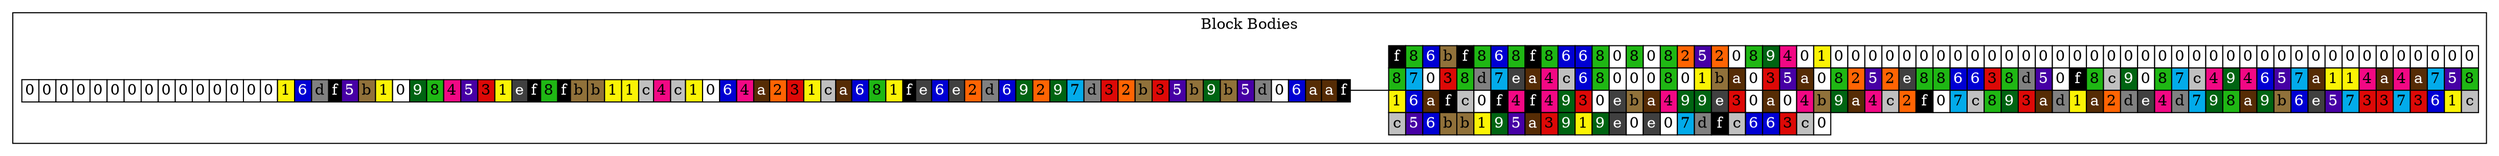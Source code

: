 digraph trie {
		rankdir=LR;
		node [shape=none margin=0 width=0 height=0]
		edge [dir = none headport=w tailport=e]
	subgraph cluster_0 {
			label = "Block Bodies";
			color = black;

	k_24 [label=<
	<table border="0" color="#000000" cellborder="1" cellspacing="0">
	<tr>		<td bgcolor="#FFFFFF"><font color="#000000">0</font></td>
				<td bgcolor="#FFFFFF"><font color="#000000">0</font></td>
				<td bgcolor="#FFFFFF"><font color="#000000">0</font></td>
				<td bgcolor="#FFFFFF"><font color="#000000">0</font></td>
				<td bgcolor="#FFFFFF"><font color="#000000">0</font></td>
				<td bgcolor="#FFFFFF"><font color="#000000">0</font></td>
				<td bgcolor="#FFFFFF"><font color="#000000">0</font></td>
				<td bgcolor="#FFFFFF"><font color="#000000">0</font></td>
				<td bgcolor="#FFFFFF"><font color="#000000">0</font></td>
				<td bgcolor="#FFFFFF"><font color="#000000">0</font></td>
				<td bgcolor="#FFFFFF"><font color="#000000">0</font></td>
				<td bgcolor="#FFFFFF"><font color="#000000">0</font></td>
				<td bgcolor="#FFFFFF"><font color="#000000">0</font></td>
				<td bgcolor="#FFFFFF"><font color="#000000">0</font></td>
				<td bgcolor="#FFFFFF"><font color="#000000">0</font></td>
				<td bgcolor="#FBF305"><font color="#000000">1</font></td>
				<td bgcolor="#0000D3"><font color="#FFFFFF">6</font></td>
				<td bgcolor="#808080"><font color="#000000">d</font></td>
				<td bgcolor="#000000"><font color="#FFFFFF">f</font></td>
				<td bgcolor="#4700A5"><font color="#FFFFFF">5</font></td>
				<td bgcolor="#90713A"><font color="#000000">b</font></td>
				<td bgcolor="#FBF305"><font color="#000000">1</font></td>
				<td bgcolor="#FFFFFF"><font color="#000000">0</font></td>
				<td bgcolor="#006412"><font color="#FFFFFF">9</font></td>
				<td bgcolor="#1FB714"><font color="#000000">8</font></td>
				<td bgcolor="#F20884"><font color="#000000">4</font></td>
				<td bgcolor="#4700A5"><font color="#FFFFFF">5</font></td>
				<td bgcolor="#DD0907"><font color="#000000">3</font></td>
				<td bgcolor="#FBF305"><font color="#000000">1</font></td>
				<td bgcolor="#404040"><font color="#FFFFFF">e</font></td>
				<td bgcolor="#000000"><font color="#FFFFFF">f</font></td>
				<td bgcolor="#1FB714"><font color="#000000">8</font></td>
				<td bgcolor="#000000"><font color="#FFFFFF">f</font></td>
				<td bgcolor="#90713A"><font color="#000000">b</font></td>
				<td bgcolor="#90713A"><font color="#000000">b</font></td>
				<td bgcolor="#FBF305"><font color="#000000">1</font></td>
				<td bgcolor="#FBF305"><font color="#000000">1</font></td>
				<td bgcolor="#C0C0C0"><font color="#000000">c</font></td>
				<td bgcolor="#F20884"><font color="#000000">4</font></td>
				<td bgcolor="#C0C0C0"><font color="#000000">c</font></td>
				<td bgcolor="#FBF305"><font color="#000000">1</font></td>
				<td bgcolor="#FFFFFF"><font color="#000000">0</font></td>
				<td bgcolor="#0000D3"><font color="#FFFFFF">6</font></td>
				<td bgcolor="#F20884"><font color="#000000">4</font></td>
				<td bgcolor="#562C05"><font color="#FFFFFF">a</font></td>
				<td bgcolor="#FF6403"><font color="#000000">2</font></td>
				<td bgcolor="#DD0907"><font color="#000000">3</font></td>
				<td bgcolor="#FBF305"><font color="#000000">1</font></td>
				<td bgcolor="#C0C0C0"><font color="#000000">c</font></td>
				<td bgcolor="#562C05"><font color="#FFFFFF">a</font></td>
				<td bgcolor="#0000D3"><font color="#FFFFFF">6</font></td>
				<td bgcolor="#1FB714"><font color="#000000">8</font></td>
				<td bgcolor="#FBF305"><font color="#000000">1</font></td>
				<td bgcolor="#000000"><font color="#FFFFFF">f</font></td>
				<td bgcolor="#404040"><font color="#FFFFFF">e</font></td>
				<td bgcolor="#0000D3"><font color="#FFFFFF">6</font></td>
				<td bgcolor="#404040"><font color="#FFFFFF">e</font></td>
				<td bgcolor="#FF6403"><font color="#000000">2</font></td>
				<td bgcolor="#808080"><font color="#000000">d</font></td>
				<td bgcolor="#0000D3"><font color="#FFFFFF">6</font></td>
				<td bgcolor="#006412"><font color="#FFFFFF">9</font></td>
				<td bgcolor="#FF6403"><font color="#000000">2</font></td>
				<td bgcolor="#006412"><font color="#FFFFFF">9</font></td>
				<td bgcolor="#02ABEA"><font color="#000000">7</font></td>
				<td bgcolor="#808080"><font color="#000000">d</font></td>
				<td bgcolor="#DD0907"><font color="#000000">3</font></td>
				<td bgcolor="#FF6403"><font color="#000000">2</font></td>
				<td bgcolor="#90713A"><font color="#000000">b</font></td>
				<td bgcolor="#DD0907"><font color="#000000">3</font></td>
				<td bgcolor="#4700A5"><font color="#FFFFFF">5</font></td>
				<td bgcolor="#90713A"><font color="#000000">b</font></td>
				<td bgcolor="#006412"><font color="#FFFFFF">9</font></td>
				<td bgcolor="#90713A"><font color="#000000">b</font></td>
				<td bgcolor="#4700A5"><font color="#FFFFFF">5</font></td>
				<td bgcolor="#808080"><font color="#000000">d</font></td>
				<td bgcolor="#FFFFFF"><font color="#000000">0</font></td>
				<td bgcolor="#0000D3"><font color="#FFFFFF">6</font></td>
				<td bgcolor="#562C05"><font color="#FFFFFF">a</font></td>
				<td bgcolor="#562C05"><font color="#FFFFFF">a</font></td>
				<td bgcolor="#000000"><font color="#FFFFFF">f</font></td>
		
	</tr></table>
	>];
	
	v_24 [label=<
	<table border="0" color="#000000" cellborder="1" cellspacing="0">
			<tr>		<td bgcolor="#000000"><font color="#FFFFFF">f</font></td>
						<td bgcolor="#1FB714"><font color="#000000">8</font></td>
						<td bgcolor="#0000D3"><font color="#FFFFFF">6</font></td>
						<td bgcolor="#90713A"><font color="#000000">b</font></td>
						<td bgcolor="#000000"><font color="#FFFFFF">f</font></td>
						<td bgcolor="#1FB714"><font color="#000000">8</font></td>
						<td bgcolor="#0000D3"><font color="#FFFFFF">6</font></td>
						<td bgcolor="#1FB714"><font color="#000000">8</font></td>
						<td bgcolor="#000000"><font color="#FFFFFF">f</font></td>
						<td bgcolor="#1FB714"><font color="#000000">8</font></td>
						<td bgcolor="#0000D3"><font color="#FFFFFF">6</font></td>
						<td bgcolor="#0000D3"><font color="#FFFFFF">6</font></td>
						<td bgcolor="#1FB714"><font color="#000000">8</font></td>
						<td bgcolor="#FFFFFF"><font color="#000000">0</font></td>
						<td bgcolor="#1FB714"><font color="#000000">8</font></td>
						<td bgcolor="#FFFFFF"><font color="#000000">0</font></td>
						<td bgcolor="#1FB714"><font color="#000000">8</font></td>
						<td bgcolor="#FF6403"><font color="#000000">2</font></td>
						<td bgcolor="#4700A5"><font color="#FFFFFF">5</font></td>
						<td bgcolor="#FF6403"><font color="#000000">2</font></td>
						<td bgcolor="#FFFFFF"><font color="#000000">0</font></td>
						<td bgcolor="#1FB714"><font color="#000000">8</font></td>
						<td bgcolor="#006412"><font color="#FFFFFF">9</font></td>
						<td bgcolor="#F20884"><font color="#000000">4</font></td>
						<td bgcolor="#FFFFFF"><font color="#000000">0</font></td>
						<td bgcolor="#FBF305"><font color="#000000">1</font></td>
						<td bgcolor="#FFFFFF"><font color="#000000">0</font></td>
						<td bgcolor="#FFFFFF"><font color="#000000">0</font></td>
						<td bgcolor="#FFFFFF"><font color="#000000">0</font></td>
						<td bgcolor="#FFFFFF"><font color="#000000">0</font></td>
						<td bgcolor="#FFFFFF"><font color="#000000">0</font></td>
						<td bgcolor="#FFFFFF"><font color="#000000">0</font></td>
						<td bgcolor="#FFFFFF"><font color="#000000">0</font></td>
						<td bgcolor="#FFFFFF"><font color="#000000">0</font></td>
						<td bgcolor="#FFFFFF"><font color="#000000">0</font></td>
						<td bgcolor="#FFFFFF"><font color="#000000">0</font></td>
						<td bgcolor="#FFFFFF"><font color="#000000">0</font></td>
						<td bgcolor="#FFFFFF"><font color="#000000">0</font></td>
						<td bgcolor="#FFFFFF"><font color="#000000">0</font></td>
						<td bgcolor="#FFFFFF"><font color="#000000">0</font></td>
						<td bgcolor="#FFFFFF"><font color="#000000">0</font></td>
						<td bgcolor="#FFFFFF"><font color="#000000">0</font></td>
						<td bgcolor="#FFFFFF"><font color="#000000">0</font></td>
						<td bgcolor="#FFFFFF"><font color="#000000">0</font></td>
						<td bgcolor="#FFFFFF"><font color="#000000">0</font></td>
						<td bgcolor="#FFFFFF"><font color="#000000">0</font></td>
						<td bgcolor="#FFFFFF"><font color="#000000">0</font></td>
						<td bgcolor="#FFFFFF"><font color="#000000">0</font></td>
						<td bgcolor="#FFFFFF"><font color="#000000">0</font></td>
						<td bgcolor="#FFFFFF"><font color="#000000">0</font></td>
						<td bgcolor="#FFFFFF"><font color="#000000">0</font></td>
						<td bgcolor="#FFFFFF"><font color="#000000">0</font></td>
						<td bgcolor="#FFFFFF"><font color="#000000">0</font></td>
						<td bgcolor="#FFFFFF"><font color="#000000">0</font></td>
						<td bgcolor="#FFFFFF"><font color="#000000">0</font></td>
						<td bgcolor="#FFFFFF"><font color="#000000">0</font></td>
						<td bgcolor="#FFFFFF"><font color="#000000">0</font></td>
						<td bgcolor="#FFFFFF"><font color="#000000">0</font></td>
						<td bgcolor="#FFFFFF"><font color="#000000">0</font></td>
						<td bgcolor="#FFFFFF"><font color="#000000">0</font></td>
						<td bgcolor="#FFFFFF"><font color="#000000">0</font></td>
						<td bgcolor="#FFFFFF"><font color="#000000">0</font></td>
						<td bgcolor="#FFFFFF"><font color="#000000">0</font></td>
						<td bgcolor="#FFFFFF"><font color="#000000">0</font></td>
				</tr>
				<tr>		<td bgcolor="#1FB714"><font color="#000000">8</font></td>
						<td bgcolor="#02ABEA"><font color="#000000">7</font></td>
						<td bgcolor="#FFFFFF"><font color="#000000">0</font></td>
						<td bgcolor="#DD0907"><font color="#000000">3</font></td>
						<td bgcolor="#1FB714"><font color="#000000">8</font></td>
						<td bgcolor="#808080"><font color="#000000">d</font></td>
						<td bgcolor="#02ABEA"><font color="#000000">7</font></td>
						<td bgcolor="#404040"><font color="#FFFFFF">e</font></td>
						<td bgcolor="#562C05"><font color="#FFFFFF">a</font></td>
						<td bgcolor="#F20884"><font color="#000000">4</font></td>
						<td bgcolor="#C0C0C0"><font color="#000000">c</font></td>
						<td bgcolor="#0000D3"><font color="#FFFFFF">6</font></td>
						<td bgcolor="#1FB714"><font color="#000000">8</font></td>
						<td bgcolor="#FFFFFF"><font color="#000000">0</font></td>
						<td bgcolor="#FFFFFF"><font color="#000000">0</font></td>
						<td bgcolor="#FFFFFF"><font color="#000000">0</font></td>
						<td bgcolor="#1FB714"><font color="#000000">8</font></td>
						<td bgcolor="#FFFFFF"><font color="#000000">0</font></td>
						<td bgcolor="#FBF305"><font color="#000000">1</font></td>
						<td bgcolor="#90713A"><font color="#000000">b</font></td>
						<td bgcolor="#562C05"><font color="#FFFFFF">a</font></td>
						<td bgcolor="#FFFFFF"><font color="#000000">0</font></td>
						<td bgcolor="#DD0907"><font color="#000000">3</font></td>
						<td bgcolor="#4700A5"><font color="#FFFFFF">5</font></td>
						<td bgcolor="#562C05"><font color="#FFFFFF">a</font></td>
						<td bgcolor="#FFFFFF"><font color="#000000">0</font></td>
						<td bgcolor="#1FB714"><font color="#000000">8</font></td>
						<td bgcolor="#FF6403"><font color="#000000">2</font></td>
						<td bgcolor="#4700A5"><font color="#FFFFFF">5</font></td>
						<td bgcolor="#FF6403"><font color="#000000">2</font></td>
						<td bgcolor="#404040"><font color="#FFFFFF">e</font></td>
						<td bgcolor="#1FB714"><font color="#000000">8</font></td>
						<td bgcolor="#1FB714"><font color="#000000">8</font></td>
						<td bgcolor="#0000D3"><font color="#FFFFFF">6</font></td>
						<td bgcolor="#0000D3"><font color="#FFFFFF">6</font></td>
						<td bgcolor="#DD0907"><font color="#000000">3</font></td>
						<td bgcolor="#1FB714"><font color="#000000">8</font></td>
						<td bgcolor="#808080"><font color="#000000">d</font></td>
						<td bgcolor="#4700A5"><font color="#FFFFFF">5</font></td>
						<td bgcolor="#FFFFFF"><font color="#000000">0</font></td>
						<td bgcolor="#000000"><font color="#FFFFFF">f</font></td>
						<td bgcolor="#1FB714"><font color="#000000">8</font></td>
						<td bgcolor="#C0C0C0"><font color="#000000">c</font></td>
						<td bgcolor="#006412"><font color="#FFFFFF">9</font></td>
						<td bgcolor="#FFFFFF"><font color="#000000">0</font></td>
						<td bgcolor="#1FB714"><font color="#000000">8</font></td>
						<td bgcolor="#02ABEA"><font color="#000000">7</font></td>
						<td bgcolor="#C0C0C0"><font color="#000000">c</font></td>
						<td bgcolor="#F20884"><font color="#000000">4</font></td>
						<td bgcolor="#006412"><font color="#FFFFFF">9</font></td>
						<td bgcolor="#F20884"><font color="#000000">4</font></td>
						<td bgcolor="#0000D3"><font color="#FFFFFF">6</font></td>
						<td bgcolor="#4700A5"><font color="#FFFFFF">5</font></td>
						<td bgcolor="#02ABEA"><font color="#000000">7</font></td>
						<td bgcolor="#562C05"><font color="#FFFFFF">a</font></td>
						<td bgcolor="#FBF305"><font color="#000000">1</font></td>
						<td bgcolor="#FBF305"><font color="#000000">1</font></td>
						<td bgcolor="#F20884"><font color="#000000">4</font></td>
						<td bgcolor="#562C05"><font color="#FFFFFF">a</font></td>
						<td bgcolor="#F20884"><font color="#000000">4</font></td>
						<td bgcolor="#562C05"><font color="#FFFFFF">a</font></td>
						<td bgcolor="#02ABEA"><font color="#000000">7</font></td>
						<td bgcolor="#4700A5"><font color="#FFFFFF">5</font></td>
						<td bgcolor="#1FB714"><font color="#000000">8</font></td>
				</tr>
				<tr>		<td bgcolor="#FBF305"><font color="#000000">1</font></td>
						<td bgcolor="#0000D3"><font color="#FFFFFF">6</font></td>
						<td bgcolor="#562C05"><font color="#FFFFFF">a</font></td>
						<td bgcolor="#000000"><font color="#FFFFFF">f</font></td>
						<td bgcolor="#C0C0C0"><font color="#000000">c</font></td>
						<td bgcolor="#FFFFFF"><font color="#000000">0</font></td>
						<td bgcolor="#000000"><font color="#FFFFFF">f</font></td>
						<td bgcolor="#F20884"><font color="#000000">4</font></td>
						<td bgcolor="#000000"><font color="#FFFFFF">f</font></td>
						<td bgcolor="#F20884"><font color="#000000">4</font></td>
						<td bgcolor="#006412"><font color="#FFFFFF">9</font></td>
						<td bgcolor="#DD0907"><font color="#000000">3</font></td>
						<td bgcolor="#FFFFFF"><font color="#000000">0</font></td>
						<td bgcolor="#404040"><font color="#FFFFFF">e</font></td>
						<td bgcolor="#90713A"><font color="#000000">b</font></td>
						<td bgcolor="#562C05"><font color="#FFFFFF">a</font></td>
						<td bgcolor="#F20884"><font color="#000000">4</font></td>
						<td bgcolor="#006412"><font color="#FFFFFF">9</font></td>
						<td bgcolor="#006412"><font color="#FFFFFF">9</font></td>
						<td bgcolor="#404040"><font color="#FFFFFF">e</font></td>
						<td bgcolor="#DD0907"><font color="#000000">3</font></td>
						<td bgcolor="#FFFFFF"><font color="#000000">0</font></td>
						<td bgcolor="#562C05"><font color="#FFFFFF">a</font></td>
						<td bgcolor="#FFFFFF"><font color="#000000">0</font></td>
						<td bgcolor="#F20884"><font color="#000000">4</font></td>
						<td bgcolor="#90713A"><font color="#000000">b</font></td>
						<td bgcolor="#006412"><font color="#FFFFFF">9</font></td>
						<td bgcolor="#562C05"><font color="#FFFFFF">a</font></td>
						<td bgcolor="#F20884"><font color="#000000">4</font></td>
						<td bgcolor="#C0C0C0"><font color="#000000">c</font></td>
						<td bgcolor="#FF6403"><font color="#000000">2</font></td>
						<td bgcolor="#000000"><font color="#FFFFFF">f</font></td>
						<td bgcolor="#FFFFFF"><font color="#000000">0</font></td>
						<td bgcolor="#02ABEA"><font color="#000000">7</font></td>
						<td bgcolor="#C0C0C0"><font color="#000000">c</font></td>
						<td bgcolor="#1FB714"><font color="#000000">8</font></td>
						<td bgcolor="#006412"><font color="#FFFFFF">9</font></td>
						<td bgcolor="#DD0907"><font color="#000000">3</font></td>
						<td bgcolor="#562C05"><font color="#FFFFFF">a</font></td>
						<td bgcolor="#808080"><font color="#000000">d</font></td>
						<td bgcolor="#FBF305"><font color="#000000">1</font></td>
						<td bgcolor="#562C05"><font color="#FFFFFF">a</font></td>
						<td bgcolor="#FF6403"><font color="#000000">2</font></td>
						<td bgcolor="#808080"><font color="#000000">d</font></td>
						<td bgcolor="#404040"><font color="#FFFFFF">e</font></td>
						<td bgcolor="#F20884"><font color="#000000">4</font></td>
						<td bgcolor="#808080"><font color="#000000">d</font></td>
						<td bgcolor="#02ABEA"><font color="#000000">7</font></td>
						<td bgcolor="#006412"><font color="#FFFFFF">9</font></td>
						<td bgcolor="#1FB714"><font color="#000000">8</font></td>
						<td bgcolor="#562C05"><font color="#FFFFFF">a</font></td>
						<td bgcolor="#006412"><font color="#FFFFFF">9</font></td>
						<td bgcolor="#90713A"><font color="#000000">b</font></td>
						<td bgcolor="#0000D3"><font color="#FFFFFF">6</font></td>
						<td bgcolor="#404040"><font color="#FFFFFF">e</font></td>
						<td bgcolor="#4700A5"><font color="#FFFFFF">5</font></td>
						<td bgcolor="#02ABEA"><font color="#000000">7</font></td>
						<td bgcolor="#DD0907"><font color="#000000">3</font></td>
						<td bgcolor="#DD0907"><font color="#000000">3</font></td>
						<td bgcolor="#02ABEA"><font color="#000000">7</font></td>
						<td bgcolor="#DD0907"><font color="#000000">3</font></td>
						<td bgcolor="#0000D3"><font color="#FFFFFF">6</font></td>
						<td bgcolor="#FBF305"><font color="#000000">1</font></td>
						<td bgcolor="#C0C0C0"><font color="#000000">c</font></td>
				</tr>
				<tr>		<td bgcolor="#C0C0C0"><font color="#000000">c</font></td>
						<td bgcolor="#4700A5"><font color="#FFFFFF">5</font></td>
						<td bgcolor="#0000D3"><font color="#FFFFFF">6</font></td>
						<td bgcolor="#90713A"><font color="#000000">b</font></td>
						<td bgcolor="#90713A"><font color="#000000">b</font></td>
						<td bgcolor="#FBF305"><font color="#000000">1</font></td>
						<td bgcolor="#006412"><font color="#FFFFFF">9</font></td>
						<td bgcolor="#4700A5"><font color="#FFFFFF">5</font></td>
						<td bgcolor="#562C05"><font color="#FFFFFF">a</font></td>
						<td bgcolor="#DD0907"><font color="#000000">3</font></td>
						<td bgcolor="#006412"><font color="#FFFFFF">9</font></td>
						<td bgcolor="#FBF305"><font color="#000000">1</font></td>
						<td bgcolor="#006412"><font color="#FFFFFF">9</font></td>
						<td bgcolor="#404040"><font color="#FFFFFF">e</font></td>
						<td bgcolor="#FFFFFF"><font color="#000000">0</font></td>
						<td bgcolor="#404040"><font color="#FFFFFF">e</font></td>
						<td bgcolor="#FFFFFF"><font color="#000000">0</font></td>
						<td bgcolor="#02ABEA"><font color="#000000">7</font></td>
						<td bgcolor="#808080"><font color="#000000">d</font></td>
						<td bgcolor="#000000"><font color="#FFFFFF">f</font></td>
						<td bgcolor="#C0C0C0"><font color="#000000">c</font></td>
						<td bgcolor="#0000D3"><font color="#FFFFFF">6</font></td>
						<td bgcolor="#0000D3"><font color="#FFFFFF">6</font></td>
						<td bgcolor="#DD0907"><font color="#000000">3</font></td>
						<td bgcolor="#C0C0C0"><font color="#000000">c</font></td>
						<td bgcolor="#FFFFFF"><font color="#000000">0</font></td>
				<td colspan="38" border="0"></td></tr>
		
	</table>
	>];
	k_24 -> v_24;

}
}
